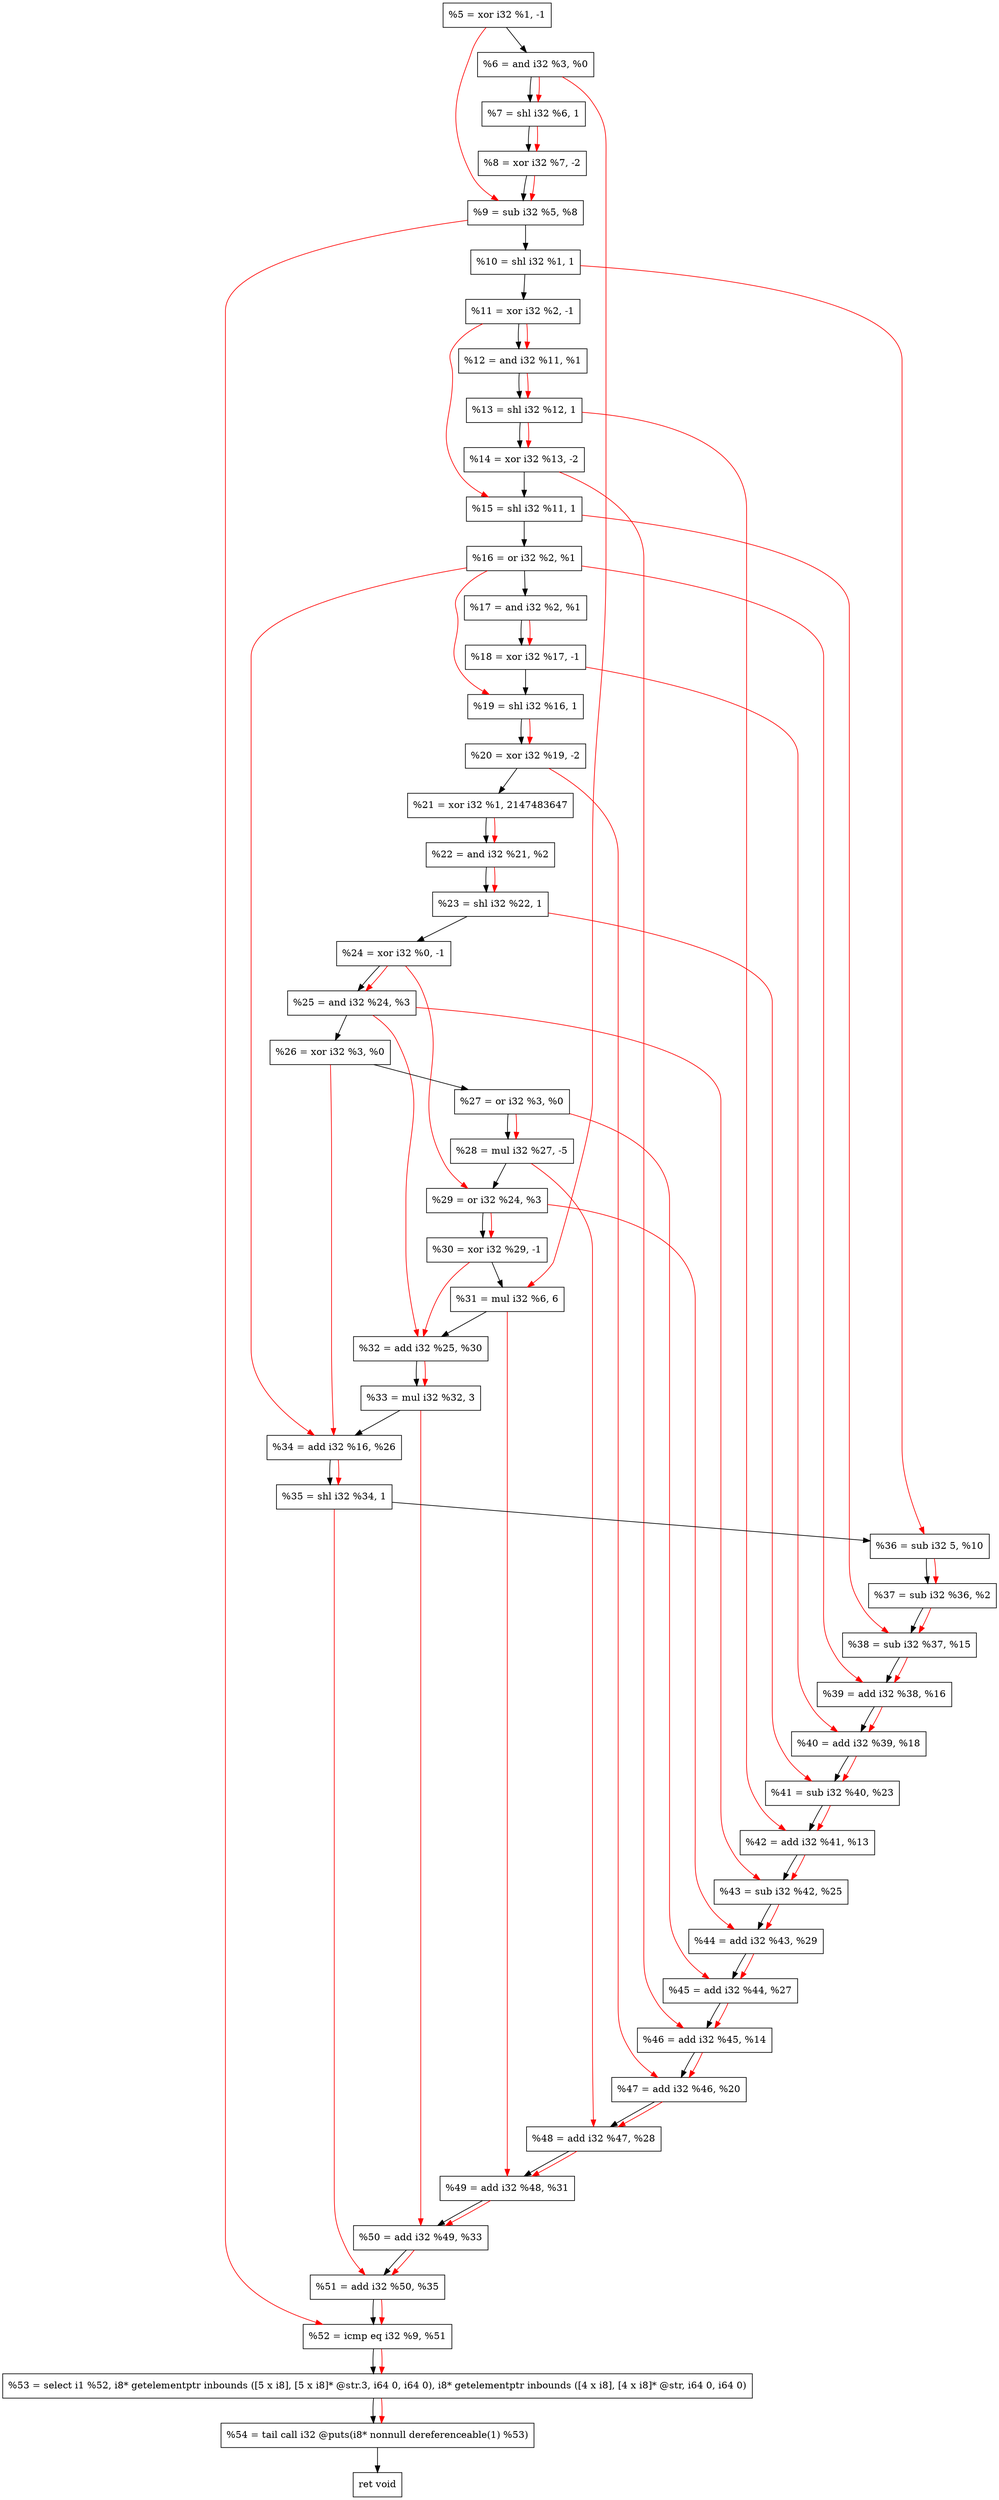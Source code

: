 digraph "DFG for'crackme' function" {
	Node0x11a7d70[shape=record, label="  %5 = xor i32 %1, -1"];
	Node0x11a7de0[shape=record, label="  %6 = and i32 %3, %0"];
	Node0x11a7e80[shape=record, label="  %7 = shl i32 %6, 1"];
	Node0x11a7f20[shape=record, label="  %8 = xor i32 %7, -2"];
	Node0x11a7f90[shape=record, label="  %9 = sub i32 %5, %8"];
	Node0x11a8000[shape=record, label="  %10 = shl i32 %1, 1"];
	Node0x11a8070[shape=record, label="  %11 = xor i32 %2, -1"];
	Node0x11a80e0[shape=record, label="  %12 = and i32 %11, %1"];
	Node0x11a8150[shape=record, label="  %13 = shl i32 %12, 1"];
	Node0x11a81c0[shape=record, label="  %14 = xor i32 %13, -2"];
	Node0x11a8230[shape=record, label="  %15 = shl i32 %11, 1"];
	Node0x11a82a0[shape=record, label="  %16 = or i32 %2, %1"];
	Node0x11a8310[shape=record, label="  %17 = and i32 %2, %1"];
	Node0x11a8380[shape=record, label="  %18 = xor i32 %17, -1"];
	Node0x11a83f0[shape=record, label="  %19 = shl i32 %16, 1"];
	Node0x11a8460[shape=record, label="  %20 = xor i32 %19, -2"];
	Node0x11a8500[shape=record, label="  %21 = xor i32 %1, 2147483647"];
	Node0x11a8570[shape=record, label="  %22 = and i32 %21, %2"];
	Node0x11a85e0[shape=record, label="  %23 = shl i32 %22, 1"];
	Node0x11a8650[shape=record, label="  %24 = xor i32 %0, -1"];
	Node0x11a86c0[shape=record, label="  %25 = and i32 %24, %3"];
	Node0x11a8730[shape=record, label="  %26 = xor i32 %3, %0"];
	Node0x11a87a0[shape=record, label="  %27 = or i32 %3, %0"];
	Node0x11a8840[shape=record, label="  %28 = mul i32 %27, -5"];
	Node0x11a88b0[shape=record, label="  %29 = or i32 %24, %3"];
	Node0x11a8920[shape=record, label="  %30 = xor i32 %29, -1"];
	Node0x11a89c0[shape=record, label="  %31 = mul i32 %6, 6"];
	Node0x11a8a30[shape=record, label="  %32 = add i32 %25, %30"];
	Node0x11a8ce0[shape=record, label="  %33 = mul i32 %32, 3"];
	Node0x11a8d50[shape=record, label="  %34 = add i32 %16, %26"];
	Node0x11a8dc0[shape=record, label="  %35 = shl i32 %34, 1"];
	Node0x11a8e60[shape=record, label="  %36 = sub i32 5, %10"];
	Node0x11a8ed0[shape=record, label="  %37 = sub i32 %36, %2"];
	Node0x11a8f40[shape=record, label="  %38 = sub i32 %37, %15"];
	Node0x11a8fb0[shape=record, label="  %39 = add i32 %38, %16"];
	Node0x11a9020[shape=record, label="  %40 = add i32 %39, %18"];
	Node0x11a9090[shape=record, label="  %41 = sub i32 %40, %23"];
	Node0x11a9100[shape=record, label="  %42 = add i32 %41, %13"];
	Node0x11a9170[shape=record, label="  %43 = sub i32 %42, %25"];
	Node0x11a91e0[shape=record, label="  %44 = add i32 %43, %29"];
	Node0x11a9250[shape=record, label="  %45 = add i32 %44, %27"];
	Node0x11a92c0[shape=record, label="  %46 = add i32 %45, %14"];
	Node0x11a9330[shape=record, label="  %47 = add i32 %46, %20"];
	Node0x11a93a0[shape=record, label="  %48 = add i32 %47, %28"];
	Node0x11a9410[shape=record, label="  %49 = add i32 %48, %31"];
	Node0x11a9480[shape=record, label="  %50 = add i32 %49, %33"];
	Node0x11a94f0[shape=record, label="  %51 = add i32 %50, %35"];
	Node0x11a9560[shape=record, label="  %52 = icmp eq i32 %9, %51"];
	Node0x1148268[shape=record, label="  %53 = select i1 %52, i8* getelementptr inbounds ([5 x i8], [5 x i8]* @str.3, i64 0, i64 0), i8* getelementptr inbounds ([4 x i8], [4 x i8]* @str, i64 0, i64 0)"];
	Node0x11a9a00[shape=record, label="  %54 = tail call i32 @puts(i8* nonnull dereferenceable(1) %53)"];
	Node0x11a9a50[shape=record, label="  ret void"];
	Node0x11a7d70 -> Node0x11a7de0;
	Node0x11a7de0 -> Node0x11a7e80;
	Node0x11a7e80 -> Node0x11a7f20;
	Node0x11a7f20 -> Node0x11a7f90;
	Node0x11a7f90 -> Node0x11a8000;
	Node0x11a8000 -> Node0x11a8070;
	Node0x11a8070 -> Node0x11a80e0;
	Node0x11a80e0 -> Node0x11a8150;
	Node0x11a8150 -> Node0x11a81c0;
	Node0x11a81c0 -> Node0x11a8230;
	Node0x11a8230 -> Node0x11a82a0;
	Node0x11a82a0 -> Node0x11a8310;
	Node0x11a8310 -> Node0x11a8380;
	Node0x11a8380 -> Node0x11a83f0;
	Node0x11a83f0 -> Node0x11a8460;
	Node0x11a8460 -> Node0x11a8500;
	Node0x11a8500 -> Node0x11a8570;
	Node0x11a8570 -> Node0x11a85e0;
	Node0x11a85e0 -> Node0x11a8650;
	Node0x11a8650 -> Node0x11a86c0;
	Node0x11a86c0 -> Node0x11a8730;
	Node0x11a8730 -> Node0x11a87a0;
	Node0x11a87a0 -> Node0x11a8840;
	Node0x11a8840 -> Node0x11a88b0;
	Node0x11a88b0 -> Node0x11a8920;
	Node0x11a8920 -> Node0x11a89c0;
	Node0x11a89c0 -> Node0x11a8a30;
	Node0x11a8a30 -> Node0x11a8ce0;
	Node0x11a8ce0 -> Node0x11a8d50;
	Node0x11a8d50 -> Node0x11a8dc0;
	Node0x11a8dc0 -> Node0x11a8e60;
	Node0x11a8e60 -> Node0x11a8ed0;
	Node0x11a8ed0 -> Node0x11a8f40;
	Node0x11a8f40 -> Node0x11a8fb0;
	Node0x11a8fb0 -> Node0x11a9020;
	Node0x11a9020 -> Node0x11a9090;
	Node0x11a9090 -> Node0x11a9100;
	Node0x11a9100 -> Node0x11a9170;
	Node0x11a9170 -> Node0x11a91e0;
	Node0x11a91e0 -> Node0x11a9250;
	Node0x11a9250 -> Node0x11a92c0;
	Node0x11a92c0 -> Node0x11a9330;
	Node0x11a9330 -> Node0x11a93a0;
	Node0x11a93a0 -> Node0x11a9410;
	Node0x11a9410 -> Node0x11a9480;
	Node0x11a9480 -> Node0x11a94f0;
	Node0x11a94f0 -> Node0x11a9560;
	Node0x11a9560 -> Node0x1148268;
	Node0x1148268 -> Node0x11a9a00;
	Node0x11a9a00 -> Node0x11a9a50;
edge [color=red]
	Node0x11a7de0 -> Node0x11a7e80;
	Node0x11a7e80 -> Node0x11a7f20;
	Node0x11a7d70 -> Node0x11a7f90;
	Node0x11a7f20 -> Node0x11a7f90;
	Node0x11a8070 -> Node0x11a80e0;
	Node0x11a80e0 -> Node0x11a8150;
	Node0x11a8150 -> Node0x11a81c0;
	Node0x11a8070 -> Node0x11a8230;
	Node0x11a8310 -> Node0x11a8380;
	Node0x11a82a0 -> Node0x11a83f0;
	Node0x11a83f0 -> Node0x11a8460;
	Node0x11a8500 -> Node0x11a8570;
	Node0x11a8570 -> Node0x11a85e0;
	Node0x11a8650 -> Node0x11a86c0;
	Node0x11a87a0 -> Node0x11a8840;
	Node0x11a8650 -> Node0x11a88b0;
	Node0x11a88b0 -> Node0x11a8920;
	Node0x11a7de0 -> Node0x11a89c0;
	Node0x11a86c0 -> Node0x11a8a30;
	Node0x11a8920 -> Node0x11a8a30;
	Node0x11a8a30 -> Node0x11a8ce0;
	Node0x11a82a0 -> Node0x11a8d50;
	Node0x11a8730 -> Node0x11a8d50;
	Node0x11a8d50 -> Node0x11a8dc0;
	Node0x11a8000 -> Node0x11a8e60;
	Node0x11a8e60 -> Node0x11a8ed0;
	Node0x11a8ed0 -> Node0x11a8f40;
	Node0x11a8230 -> Node0x11a8f40;
	Node0x11a8f40 -> Node0x11a8fb0;
	Node0x11a82a0 -> Node0x11a8fb0;
	Node0x11a8fb0 -> Node0x11a9020;
	Node0x11a8380 -> Node0x11a9020;
	Node0x11a9020 -> Node0x11a9090;
	Node0x11a85e0 -> Node0x11a9090;
	Node0x11a9090 -> Node0x11a9100;
	Node0x11a8150 -> Node0x11a9100;
	Node0x11a9100 -> Node0x11a9170;
	Node0x11a86c0 -> Node0x11a9170;
	Node0x11a9170 -> Node0x11a91e0;
	Node0x11a88b0 -> Node0x11a91e0;
	Node0x11a91e0 -> Node0x11a9250;
	Node0x11a87a0 -> Node0x11a9250;
	Node0x11a9250 -> Node0x11a92c0;
	Node0x11a81c0 -> Node0x11a92c0;
	Node0x11a92c0 -> Node0x11a9330;
	Node0x11a8460 -> Node0x11a9330;
	Node0x11a9330 -> Node0x11a93a0;
	Node0x11a8840 -> Node0x11a93a0;
	Node0x11a93a0 -> Node0x11a9410;
	Node0x11a89c0 -> Node0x11a9410;
	Node0x11a9410 -> Node0x11a9480;
	Node0x11a8ce0 -> Node0x11a9480;
	Node0x11a9480 -> Node0x11a94f0;
	Node0x11a8dc0 -> Node0x11a94f0;
	Node0x11a7f90 -> Node0x11a9560;
	Node0x11a94f0 -> Node0x11a9560;
	Node0x11a9560 -> Node0x1148268;
	Node0x1148268 -> Node0x11a9a00;
}
